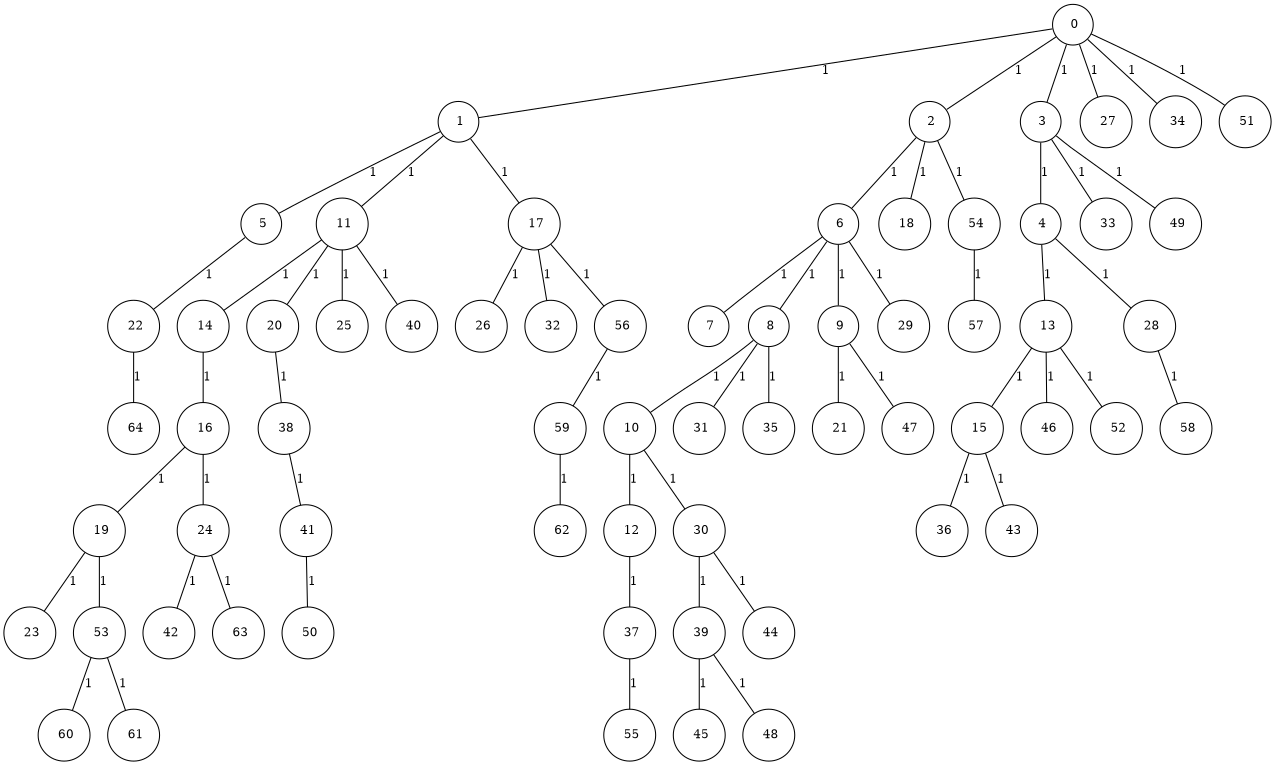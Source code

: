 graph G {
size="8.5,11;"
ratio = "expand;"
fixedsize="true;"
overlap="scale;"
node[shape=circle,width=.12,hight=.12,fontsize=12]
edge[fontsize=12]

0[label=" 0" color=black, pos="2.091805,1.0880343!"];
1[label=" 1" color=black, pos="2.6224322,0.87500446!"];
2[label=" 2" color=black, pos="2.8072939,2.9992236!"];
3[label=" 3" color=black, pos="0.7760847,0.61668274!"];
4[label=" 4" color=black, pos="2.6194277,0.85759837!"];
5[label=" 5" color=black, pos="1.5501554,2.984755!"];
6[label=" 6" color=black, pos="0.029031458,2.3239902!"];
7[label=" 7" color=black, pos="1.2267596,0.36801892!"];
8[label=" 8" color=black, pos="1.7807667,0.97911976!"];
9[label=" 9" color=black, pos="1.0840577,0.26955924!"];
10[label=" 10" color=black, pos="2.9983571,1.4522776!"];
11[label=" 11" color=black, pos="0.7499125,0.38228156!"];
12[label=" 12" color=black, pos="1.6924214,1.1560692!"];
13[label=" 13" color=black, pos="1.8717959,2.5347793!"];
14[label=" 14" color=black, pos="1.5036148,1.5454745!"];
15[label=" 15" color=black, pos="2.797979,0.048938983!"];
16[label=" 16" color=black, pos="2.3695466,0.98194459!"];
17[label=" 17" color=black, pos="0.88218296,1.3449559!"];
18[label=" 18" color=black, pos="1.5202866,0.65498184!"];
19[label=" 19" color=black, pos="0.86619379,2.6395393!"];
20[label=" 20" color=black, pos="2.2771433,2.801192!"];
21[label=" 21" color=black, pos="2.9364326,0.049766685!"];
22[label=" 22" color=black, pos="2.1947407,0.17042181!"];
23[label=" 23" color=black, pos="2.5087346,1.5714655!"];
24[label=" 24" color=black, pos="0.24741953,2.3318855!"];
25[label=" 25" color=black, pos="0.8049139,0.010142542!"];
26[label=" 26" color=black, pos="1.4740749,2.5953997!"];
27[label=" 27" color=black, pos="2.7023878,1.8988839!"];
28[label=" 28" color=black, pos="2.0305474,0.1284704!"];
29[label=" 29" color=black, pos="1.0360472,2.4070275!"];
30[label=" 30" color=black, pos="2.7734783,1.2235076!"];
31[label=" 31" color=black, pos="1.7968101,1.160494!"];
32[label=" 32" color=black, pos="2.3483832,0.17383211!"];
33[label=" 33" color=black, pos="2.169221,0.47849764!"];
34[label=" 34" color=black, pos="2.849099,0.98356458!"];
35[label=" 35" color=black, pos="1.3088363,1.5310179!"];
36[label=" 36" color=black, pos="1.5825244,1.3063638!"];
37[label=" 37" color=black, pos="1.8377254,1.8493594!"];
38[label=" 38" color=black, pos="1.2908405,1.8934165!"];
39[label=" 39" color=black, pos="1.8678402,0.13188024!"];
40[label=" 40" color=black, pos="2.54629,1.3695205!"];
41[label=" 41" color=black, pos="2.489687,0.35880688!"];
42[label=" 42" color=black, pos="2.9219154,1.8902728!"];
43[label=" 43" color=black, pos="1.2248199,0.57013539!"];
44[label=" 44" color=black, pos="1.0807791,2.4259158!"];
45[label=" 45" color=black, pos="1.5898904,2.5297081!"];
46[label=" 46" color=black, pos="0.34814221,0.9683816!"];
47[label=" 47" color=black, pos="0.47703515,0.43220573!"];
48[label=" 48" color=black, pos="2.4059742,1.7388362!"];
49[label=" 49" color=black, pos="2.6497443,1.2344472!"];
50[label=" 50" color=black, pos="1.4400145,0.80241137!"];
51[label=" 51" color=black, pos="2.5460108,2.4721788!"];
52[label=" 52" color=black, pos="1.2490459,0.54529431!"];
53[label=" 53" color=black, pos="2.1733697,2.7196673!"];
54[label=" 54" color=black, pos="2.4981271,1.7374943!"];
55[label=" 55" color=black, pos="2.7883108,0.99848742!"];
56[label=" 56" color=black, pos="1.9714262,1.0899461!"];
57[label=" 57" color=black, pos="2.8349667,1.1928302!"];
58[label=" 58" color=black, pos="0.44911328,2.9398157!"];
59[label=" 59" color=black, pos="1.3677883,2.6219139!"];
60[label=" 60" color=black, pos="0.310089,0.45577064!"];
61[label=" 61" color=black, pos="2.2422106,2.0049707!"];
62[label=" 62" color=black, pos="0.86348691,1.7154999!"];
63[label=" 63" color=black, pos="0.912165,1.8460826!"];
64[label=" 64" color=black, pos="2.451311,2.5047617!"];
0--1[label="1"]
0--2[label="1"]
0--3[label="1"]
0--27[label="1"]
0--34[label="1"]
0--51[label="1"]
1--5[label="1"]
1--11[label="1"]
1--17[label="1"]
2--6[label="1"]
2--18[label="1"]
2--54[label="1"]
3--4[label="1"]
3--33[label="1"]
3--49[label="1"]
4--13[label="1"]
4--28[label="1"]
5--22[label="1"]
6--7[label="1"]
6--8[label="1"]
6--9[label="1"]
6--29[label="1"]
8--10[label="1"]
8--31[label="1"]
8--35[label="1"]
9--21[label="1"]
9--47[label="1"]
10--12[label="1"]
10--30[label="1"]
11--14[label="1"]
11--20[label="1"]
11--25[label="1"]
11--40[label="1"]
12--37[label="1"]
13--15[label="1"]
13--46[label="1"]
13--52[label="1"]
14--16[label="1"]
15--36[label="1"]
15--43[label="1"]
16--19[label="1"]
16--24[label="1"]
17--26[label="1"]
17--32[label="1"]
17--56[label="1"]
19--23[label="1"]
19--53[label="1"]
20--38[label="1"]
22--64[label="1"]
24--42[label="1"]
24--63[label="1"]
28--58[label="1"]
30--39[label="1"]
30--44[label="1"]
37--55[label="1"]
38--41[label="1"]
39--45[label="1"]
39--48[label="1"]
41--50[label="1"]
53--60[label="1"]
53--61[label="1"]
54--57[label="1"]
56--59[label="1"]
59--62[label="1"]

}
